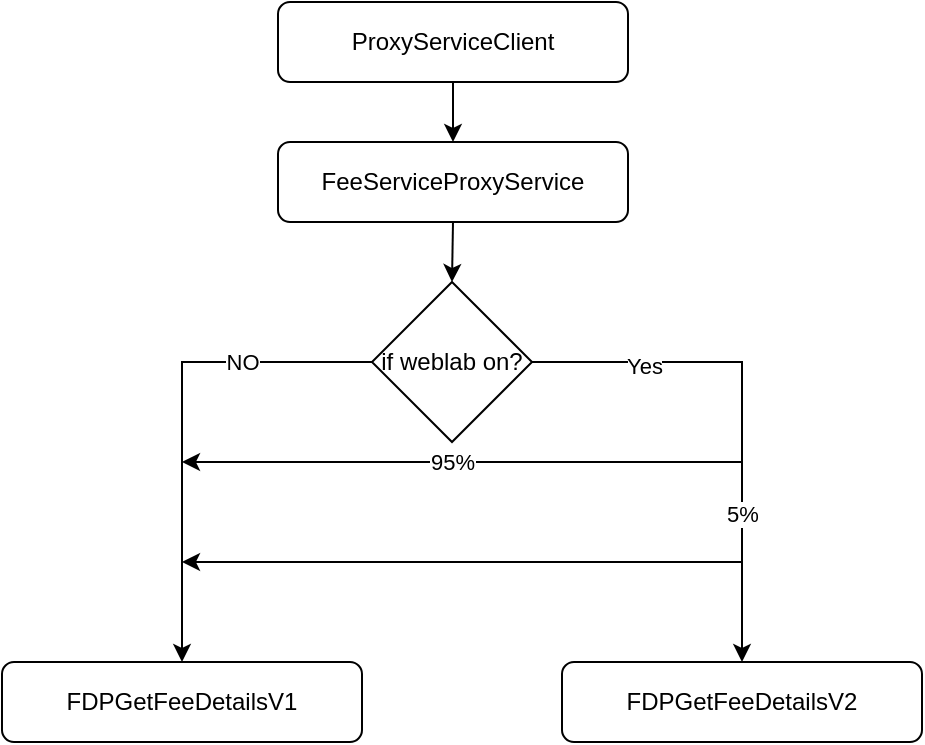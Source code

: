 <mxfile version="15.5.6" type="github">
  <diagram id="wZlXz-oQ_Jx3TWWxZmx-" name="Page-1">
    <mxGraphModel dx="1341" dy="796" grid="1" gridSize="10" guides="1" tooltips="1" connect="1" arrows="1" fold="1" page="1" pageScale="1" pageWidth="850" pageHeight="1100" math="0" shadow="0">
      <root>
        <mxCell id="0" />
        <mxCell id="1" parent="0" />
        <mxCell id="BzQlyPtnF97M_jebJq56-8" style="edgeStyle=orthogonalEdgeStyle;rounded=0;orthogonalLoop=1;jettySize=auto;html=1;exitX=0.5;exitY=1;exitDx=0;exitDy=0;entryX=0.5;entryY=0;entryDx=0;entryDy=0;" edge="1" parent="1" source="BzQlyPtnF97M_jebJq56-2" target="BzQlyPtnF97M_jebJq56-5">
          <mxGeometry relative="1" as="geometry" />
        </mxCell>
        <mxCell id="BzQlyPtnF97M_jebJq56-2" value="FeeServiceProxyService" style="rounded=1;whiteSpace=wrap;html=1;" vertex="1" parent="1">
          <mxGeometry x="338" y="190" width="175" height="40" as="geometry" />
        </mxCell>
        <mxCell id="BzQlyPtnF97M_jebJq56-3" value="FDPGetFeeDetailsV1" style="rounded=1;whiteSpace=wrap;html=1;" vertex="1" parent="1">
          <mxGeometry x="200" y="450" width="180" height="40" as="geometry" />
        </mxCell>
        <mxCell id="BzQlyPtnF97M_jebJq56-4" value="FDPGetFeeDetailsV2" style="rounded=1;whiteSpace=wrap;html=1;" vertex="1" parent="1">
          <mxGeometry x="480" y="450" width="180" height="40" as="geometry" />
        </mxCell>
        <mxCell id="BzQlyPtnF97M_jebJq56-9" style="edgeStyle=orthogonalEdgeStyle;rounded=0;orthogonalLoop=1;jettySize=auto;html=1;exitX=0;exitY=0.5;exitDx=0;exitDy=0;entryX=0.5;entryY=0;entryDx=0;entryDy=0;" edge="1" parent="1" source="BzQlyPtnF97M_jebJq56-5" target="BzQlyPtnF97M_jebJq56-3">
          <mxGeometry relative="1" as="geometry" />
        </mxCell>
        <mxCell id="BzQlyPtnF97M_jebJq56-10" value="NO" style="edgeLabel;html=1;align=center;verticalAlign=middle;resizable=0;points=[];" vertex="1" connectable="0" parent="BzQlyPtnF97M_jebJq56-9">
          <mxGeometry x="-0.469" relative="1" as="geometry">
            <mxPoint as="offset" />
          </mxGeometry>
        </mxCell>
        <mxCell id="BzQlyPtnF97M_jebJq56-11" style="edgeStyle=orthogonalEdgeStyle;rounded=0;orthogonalLoop=1;jettySize=auto;html=1;exitX=1;exitY=0.5;exitDx=0;exitDy=0;entryX=0.5;entryY=0;entryDx=0;entryDy=0;" edge="1" parent="1" source="BzQlyPtnF97M_jebJq56-5" target="BzQlyPtnF97M_jebJq56-4">
          <mxGeometry relative="1" as="geometry">
            <mxPoint x="560" y="360" as="targetPoint" />
            <Array as="points">
              <mxPoint x="570" y="300" />
            </Array>
          </mxGeometry>
        </mxCell>
        <mxCell id="BzQlyPtnF97M_jebJq56-12" value="Yes" style="edgeLabel;html=1;align=center;verticalAlign=middle;resizable=0;points=[];" vertex="1" connectable="0" parent="BzQlyPtnF97M_jebJq56-11">
          <mxGeometry x="-0.564" y="-2" relative="1" as="geometry">
            <mxPoint as="offset" />
          </mxGeometry>
        </mxCell>
        <mxCell id="BzQlyPtnF97M_jebJq56-17" value="5%" style="edgeLabel;html=1;align=center;verticalAlign=middle;resizable=0;points=[];" vertex="1" connectable="0" parent="BzQlyPtnF97M_jebJq56-11">
          <mxGeometry x="0.388" relative="1" as="geometry">
            <mxPoint y="4" as="offset" />
          </mxGeometry>
        </mxCell>
        <mxCell id="BzQlyPtnF97M_jebJq56-5" value="if weblab on?" style="rhombus;whiteSpace=wrap;html=1;" vertex="1" parent="1">
          <mxGeometry x="385" y="260" width="80" height="80" as="geometry" />
        </mxCell>
        <mxCell id="BzQlyPtnF97M_jebJq56-7" value="" style="edgeStyle=orthogonalEdgeStyle;rounded=0;orthogonalLoop=1;jettySize=auto;html=1;" edge="1" parent="1" source="BzQlyPtnF97M_jebJq56-6" target="BzQlyPtnF97M_jebJq56-2">
          <mxGeometry relative="1" as="geometry" />
        </mxCell>
        <mxCell id="BzQlyPtnF97M_jebJq56-6" value="ProxyServiceClient" style="rounded=1;whiteSpace=wrap;html=1;" vertex="1" parent="1">
          <mxGeometry x="338" y="120" width="175" height="40" as="geometry" />
        </mxCell>
        <mxCell id="BzQlyPtnF97M_jebJq56-13" value="" style="endArrow=classic;html=1;rounded=0;" edge="1" parent="1">
          <mxGeometry width="50" height="50" relative="1" as="geometry">
            <mxPoint x="570" y="350" as="sourcePoint" />
            <mxPoint x="290" y="350" as="targetPoint" />
          </mxGeometry>
        </mxCell>
        <mxCell id="BzQlyPtnF97M_jebJq56-14" value="95%" style="edgeLabel;html=1;align=center;verticalAlign=middle;resizable=0;points=[];" vertex="1" connectable="0" parent="BzQlyPtnF97M_jebJq56-13">
          <mxGeometry x="-0.221" relative="1" as="geometry">
            <mxPoint x="-36" as="offset" />
          </mxGeometry>
        </mxCell>
        <mxCell id="BzQlyPtnF97M_jebJq56-15" value="" style="endArrow=classic;html=1;rounded=0;" edge="1" parent="1">
          <mxGeometry width="50" height="50" relative="1" as="geometry">
            <mxPoint x="570" y="400" as="sourcePoint" />
            <mxPoint x="290" y="400" as="targetPoint" />
          </mxGeometry>
        </mxCell>
      </root>
    </mxGraphModel>
  </diagram>
</mxfile>
